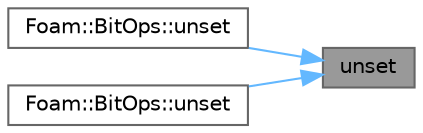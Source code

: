 digraph "unset"
{
 // LATEX_PDF_SIZE
  bgcolor="transparent";
  edge [fontname=Helvetica,fontsize=10,labelfontname=Helvetica,labelfontsize=10];
  node [fontname=Helvetica,fontsize=10,shape=box,height=0.2,width=0.4];
  rankdir="RL";
  Node1 [id="Node000001",label="unset",height=0.2,width=0.4,color="gray40", fillcolor="grey60", style="filled", fontcolor="black",tooltip=" "];
  Node1 -> Node2 [id="edge1_Node000001_Node000002",dir="back",color="steelblue1",style="solid",tooltip=" "];
  Node2 [id="Node000002",label="Foam::BitOps::unset",height=0.2,width=0.4,color="grey40", fillcolor="white", style="filled",URL="$namespaceFoam_1_1BitOps.html#a5d1889a014cd63981afbac450335cd40",tooltip=" "];
  Node1 -> Node3 [id="edge2_Node000001_Node000003",dir="back",color="steelblue1",style="solid",tooltip=" "];
  Node3 [id="Node000003",label="Foam::BitOps::unset",height=0.2,width=0.4,color="grey40", fillcolor="white", style="filled",URL="$namespaceFoam_1_1BitOps.html#a2685aa13071f1cced2808c886ec41dc4",tooltip=" "];
}
